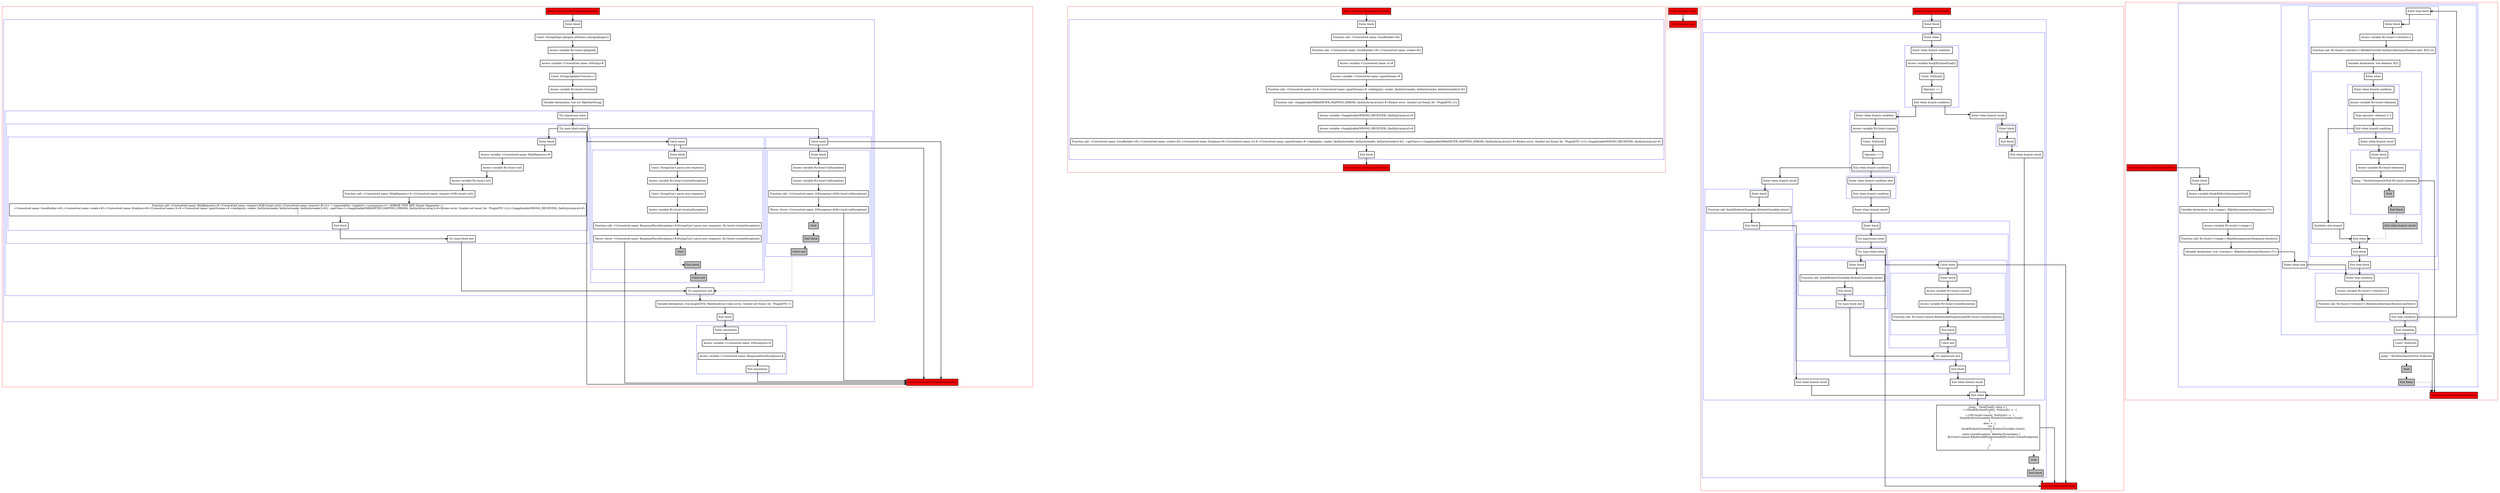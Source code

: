 digraph complex_kt {
  graph [splines=ortho nodesep=3]
  node [shape=box penwidth=2]
  edge [penwidth=2]

  subgraph cluster_0 {
    color=red
    0 [label="Enter function fetchPluginReleaseDate" style="filled" fillcolor=red];
    subgraph cluster_1 {
      color=blue
      1 [label="Enter block"];
      2 [label="Const: String(https://plugins.jetbrains.com/api/plugins/)"];
      3 [label="Access variable R|<local>/pluginId|"];
      4 [label="Access variable <Unresolved name: idString>#"];
      5 [label="Const: String(/updates?version=)"];
      6 [label="Access variable R|<local>/version|"];
      7 [label="Variable declaration: lval url: R|kotlin/String|"];
      subgraph cluster_2 {
        color=blue
        8 [label="Try expression enter"];
        subgraph cluster_3 {
          color=blue
          9 [label="Try main block enter"];
          subgraph cluster_4 {
            color=blue
            10 [label="Enter block"];
            11 [label="Access variable <Unresolved name: HttpRequests>#"];
            12 [label="Access variable R|<local>/url|"];
            13 [label="Access variable R|<local>/url|"];
            14 [label="Function call: <Unresolved name: HttpRequests>#.<Unresolved name: request>#(R|<local>/url|)"];
            15 [label="Function call: <Unresolved name: HttpRequests>#.<Unresolved name: request>#(R|<local>/url|).<Unresolved name: connect>#(<L> = connect@fun <implicit>.<anonymous>(): <ERROR TYPE REF: Empty diagnostic> {
    <Unresolved name: GsonBuilder>#().<Unresolved name: create>#().<Unresolved name: fromJson>#(<Unresolved name: it>#.<Unresolved name: inputStream>#.<Ambiguity: reader, [kotlin/io/reader, kotlin/io/reader, kotlin/io/reader]>#(), <getClass>(<Inapplicable(PARAMETER_MAPPING_ERROR): [kotlin/Array.Array]>#<R|class error: Symbol not found, for `PluginDTO`|>()).<Inapplicable(WRONG_RECEIVER): [kotlin/jvm/java]>#)
}
)"];
            16 [label="Exit block"];
          }
          17 [label="Try main block exit"];
        }
        subgraph cluster_5 {
          color=blue
          18 [label="Catch enter"];
          subgraph cluster_6 {
            color=blue
            19 [label="Enter block"];
            20 [label="Const: String(Can't parse json response)"];
            21 [label="Access variable R|<local>/syntaxException|"];
            22 [label="Const: String(Can't parse json response)"];
            23 [label="Access variable R|<local>/syntaxException|"];
            24 [label="Function call: <Unresolved name: ResponseParseException>#(String(Can't parse json response), R|<local>/syntaxException|)"];
            25 [label="Throw: throw <Unresolved name: ResponseParseException>#(String(Can't parse json response), R|<local>/syntaxException|)"];
            26 [label="Stub" style="filled" fillcolor=gray];
            27 [label="Exit block" style="filled" fillcolor=gray];
          }
          28 [label="Catch exit" style="filled" fillcolor=gray];
        }
        subgraph cluster_7 {
          color=blue
          29 [label="Catch enter"];
          subgraph cluster_8 {
            color=blue
            30 [label="Enter block"];
            31 [label="Access variable R|<local>/ioException|"];
            32 [label="Access variable R|<local>/ioException|"];
            33 [label="Function call: <Unresolved name: IOException>#(R|<local>/ioException|)"];
            34 [label="Throw: throw <Unresolved name: IOException>#(R|<local>/ioException|)"];
            35 [label="Stub" style="filled" fillcolor=gray];
            36 [label="Exit block" style="filled" fillcolor=gray];
          }
          37 [label="Catch exit" style="filled" fillcolor=gray];
        }
        38 [label="Try expression exit"];
      }
      39 [label="Variable declaration: lval pluginDTOs: R|kotlin/Array<class error: Symbol not found, for `PluginDTO`>|"];
      40 [label="Exit block"];
    }
    subgraph cluster_9 {
      color=blue
      41 [label="Enter annotation"];
      42 [label="Access variable <Unresolved name: IOException>#"];
      43 [label="Access variable <Unresolved name: ResponseParseException>#"];
      44 [label="Exit annotation"];
    }
    45 [label="Exit function fetchPluginReleaseDate" style="filled" fillcolor=red];
  }

  0 -> {1};
  1 -> {2};
  2 -> {3};
  3 -> {4};
  4 -> {5};
  5 -> {6};
  6 -> {7};
  7 -> {8};
  8 -> {9};
  9 -> {45 29 18 10};
  10 -> {11};
  11 -> {12};
  12 -> {13};
  13 -> {14};
  14 -> {15};
  15 -> {16};
  16 -> {17};
  17 -> {38};
  18 -> {45 19};
  19 -> {20};
  20 -> {21};
  21 -> {22};
  22 -> {23};
  23 -> {24};
  24 -> {25};
  25 -> {45};
  25 -> {26} [style=dotted];
  26 -> {27} [style=dotted];
  27 -> {28} [style=dotted];
  28 -> {38} [style=dotted];
  29 -> {45 30};
  30 -> {31};
  31 -> {32};
  32 -> {33};
  33 -> {34};
  34 -> {45};
  34 -> {35} [style=dotted];
  35 -> {36} [style=dotted];
  36 -> {37} [style=dotted];
  37 -> {38} [style=dotted];
  38 -> {39};
  39 -> {40};
  40 -> {41};
  41 -> {42};
  42 -> {43};
  43 -> {44};
  44 -> {45};

  subgraph cluster_10 {
    color=red
    46 [label="Enter function anonymousFunction" style="filled" fillcolor=red];
    subgraph cluster_11 {
      color=blue
      47 [label="Enter block"];
      48 [label="Function call: <Unresolved name: GsonBuilder>#()"];
      49 [label="Function call: <Unresolved name: GsonBuilder>#().<Unresolved name: create>#()"];
      50 [label="Access variable <Unresolved name: it>#"];
      51 [label="Access variable <Unresolved name: inputStream>#"];
      52 [label="Function call: <Unresolved name: it>#.<Unresolved name: inputStream>#.<Ambiguity: reader, [kotlin/io/reader, kotlin/io/reader, kotlin/io/reader]>#()"];
      53 [label="Function call: <Inapplicable(PARAMETER_MAPPING_ERROR): [kotlin/Array.Array]>#<R|class error: Symbol not found, for `PluginDTO`|>()"];
      54 [label="Access variable <Inapplicable(WRONG_RECEIVER): [kotlin/jvm/java]>#"];
      55 [label="Access variable <Inapplicable(WRONG_RECEIVER): [kotlin/jvm/java]>#"];
      56 [label="Function call: <Unresolved name: GsonBuilder>#().<Unresolved name: create>#().<Unresolved name: fromJson>#(<Unresolved name: it>#.<Unresolved name: inputStream>#.<Ambiguity: reader, [kotlin/io/reader, kotlin/io/reader, kotlin/io/reader]>#(), <getClass>(<Inapplicable(PARAMETER_MAPPING_ERROR): [kotlin/Array.Array]>#<R|class error: Symbol not found, for `PluginDTO`|>()).<Inapplicable(WRONG_RECEIVER): [kotlin/jvm/java]>#)"];
      57 [label="Exit block"];
    }
    58 [label="Exit function anonymousFunction" style="filled" fillcolor=red];
  }

  46 -> {47};
  47 -> {48};
  48 -> {49};
  49 -> {50};
  50 -> {51};
  51 -> {52};
  52 -> {53};
  53 -> {54};
  54 -> {55};
  55 -> {56};
  56 -> {57};
  57 -> {58};

  subgraph cluster_12 {
    color=red
    59 [label="Enter function close" style="filled" fillcolor=red];
    60 [label="Exit function close" style="filled" fillcolor=red];
  }

  59 -> {60};

  subgraph cluster_13 {
    color=red
    61 [label="Enter function closeFinally" style="filled" fillcolor=red];
    subgraph cluster_14 {
      color=blue
      62 [label="Enter block"];
      subgraph cluster_15 {
        color=blue
        63 [label="Enter when"];
        subgraph cluster_16 {
          color=blue
          64 [label="Enter when branch condition "];
          65 [label="Access variable this@R|/closeFinally|"];
          66 [label="Const: Null(null)"];
          67 [label="Operator =="];
          68 [label="Exit when branch condition"];
        }
        subgraph cluster_17 {
          color=blue
          69 [label="Enter when branch condition "];
          70 [label="Access variable R|<local>/cause|"];
          71 [label="Const: Null(null)"];
          72 [label="Operator =="];
          73 [label="Exit when branch condition"];
        }
        subgraph cluster_18 {
          color=blue
          74 [label="Enter when branch condition else"];
          75 [label="Exit when branch condition"];
        }
        76 [label="Enter when branch result"];
        subgraph cluster_19 {
          color=blue
          77 [label="Enter block"];
          subgraph cluster_20 {
            color=blue
            78 [label="Try expression enter"];
            subgraph cluster_21 {
              color=blue
              79 [label="Try main block enter"];
              subgraph cluster_22 {
                color=blue
                80 [label="Enter block"];
                81 [label="Function call: this@R|/AutoCloseable|.R|/AutoCloseable.close|()"];
                82 [label="Exit block"];
              }
              83 [label="Try main block exit"];
            }
            subgraph cluster_23 {
              color=blue
              84 [label="Catch enter"];
              subgraph cluster_24 {
                color=blue
                85 [label="Enter block"];
                86 [label="Access variable R|<local>/cause|"];
                87 [label="Access variable R|<local>/closeException|"];
                88 [label="Function call: R|<local>/cause|.R|kotlin/addSuppressed|(R|<local>/closeException|)"];
                89 [label="Exit block"];
              }
              90 [label="Catch exit"];
            }
            91 [label="Try expression exit"];
          }
          92 [label="Exit block"];
        }
        93 [label="Exit when branch result"];
        94 [label="Enter when branch result"];
        subgraph cluster_25 {
          color=blue
          95 [label="Enter block"];
          96 [label="Function call: this@R|/AutoCloseable|.R|/AutoCloseable.close|()"];
          97 [label="Exit block"];
        }
        98 [label="Exit when branch result"];
        99 [label="Enter when branch result"];
        subgraph cluster_26 {
          color=blue
          100 [label="Enter block"];
          101 [label="Exit block"];
        }
        102 [label="Exit when branch result"];
        103 [label="Exit when"];
      }
      104 [label="Jump: ^closeFinally when () {
    ==(this@R|/closeFinally|, Null(null)) ->  {
    }
    ==(R|<local>/cause|, Null(null)) ->  {
        this@R|/AutoCloseable|.R|/AutoCloseable.close|()
    }
    else ->  {
        try {
            this@R|/AutoCloseable|.R|/AutoCloseable.close|()
        }
        catch (closeException: R|kotlin/Throwable|) {
            R|<local>/cause|.R|kotlin/addSuppressed|(R|<local>/closeException|)
        }

    }
}
"];
      105 [label="Stub" style="filled" fillcolor=gray];
      106 [label="Exit block" style="filled" fillcolor=gray];
    }
    107 [label="Exit function closeFinally" style="filled" fillcolor=red];
  }

  61 -> {62};
  62 -> {63};
  63 -> {64};
  64 -> {65};
  65 -> {66};
  66 -> {67};
  67 -> {68};
  68 -> {99 69};
  69 -> {70};
  70 -> {71};
  71 -> {72};
  72 -> {73};
  73 -> {94 74};
  74 -> {75};
  75 -> {76};
  76 -> {77};
  77 -> {78};
  78 -> {79};
  79 -> {107 84 80};
  80 -> {81};
  81 -> {82};
  82 -> {83};
  83 -> {91};
  84 -> {107 85};
  85 -> {86};
  86 -> {87};
  87 -> {88};
  88 -> {89};
  89 -> {90};
  90 -> {91};
  91 -> {92};
  92 -> {93};
  93 -> {103};
  94 -> {95};
  95 -> {96};
  96 -> {97};
  97 -> {98};
  98 -> {103};
  99 -> {100};
  100 -> {101};
  101 -> {102};
  102 -> {103};
  103 -> {104};
  104 -> {107};
  104 -> {105} [style=dotted];
  105 -> {106} [style=dotted];
  106 -> {107} [style=dotted];

  subgraph cluster_27 {
    color=red
    108 [label="Enter function firstIsInstanceOrNull" style="filled" fillcolor=red];
    subgraph cluster_28 {
      color=blue
      109 [label="Enter block"];
      110 [label="Access variable this@R|/firstIsInstanceOrNull|"];
      111 [label="Variable declaration: lval <range>: R|kotlin/sequences/Sequence<*>|"];
      112 [label="Access variable R|<local>/<range>|"];
      113 [label="Function call: R|<local>/<range>|.R|kotlin/sequences/Sequence.iterator|()"];
      114 [label="Variable declaration: lval <iterator>: R|kotlin/collections/Iterator<T>|"];
      subgraph cluster_29 {
        color=blue
        115 [label="Enter while loop"];
        subgraph cluster_30 {
          color=blue
          116 [label="Enter loop condition"];
          117 [label="Access variable R|<local>/<iterator>|"];
          118 [label="Function call: R|<local>/<iterator>|.R|kotlin/collections/Iterator.hasNext|()"];
          119 [label="Exit loop condition"];
        }
        subgraph cluster_31 {
          color=blue
          120 [label="Enter loop block"];
          subgraph cluster_32 {
            color=blue
            121 [label="Enter block"];
            122 [label="Access variable R|<local>/<iterator>|"];
            123 [label="Function call: R|<local>/<iterator>|.R|FakeOverride<kotlin/collections/Iterator.next: R|T|>|()"];
            124 [label="Variable declaration: lval element: R|T|"];
            subgraph cluster_33 {
              color=blue
              125 [label="Enter when"];
              subgraph cluster_34 {
                color=blue
                126 [label="Enter when branch condition "];
                127 [label="Access variable R|<local>/element|"];
                128 [label="Type operator: element is T"];
                129 [label="Exit when branch condition"];
              }
              130 [label="Synthetic else branch"];
              131 [label="Enter when branch result"];
              subgraph cluster_35 {
                color=blue
                132 [label="Enter block"];
                133 [label="Access variable R|<local>/element|"];
                134 [label="Jump: ^firstIsInstanceOrNull R|<local>/element|"];
                135 [label="Stub" style="filled" fillcolor=gray];
                136 [label="Exit block" style="filled" fillcolor=gray];
              }
              137 [label="Exit when branch result" style="filled" fillcolor=gray];
              138 [label="Exit when"];
            }
            139 [label="Exit block"];
          }
          140 [label="Exit loop block"];
        }
        141 [label="Exit whileloop"];
      }
      142 [label="Const: Null(null)"];
      143 [label="Jump: ^firstIsInstanceOrNull Null(null)"];
      144 [label="Stub" style="filled" fillcolor=gray];
      145 [label="Exit block" style="filled" fillcolor=gray];
    }
    146 [label="Exit function firstIsInstanceOrNull" style="filled" fillcolor=red];
  }

  108 -> {109};
  109 -> {110};
  110 -> {111};
  111 -> {112};
  112 -> {113};
  113 -> {114};
  114 -> {115};
  115 -> {116};
  116 -> {117};
  117 -> {118};
  118 -> {119};
  119 -> {141 120};
  120 -> {121};
  121 -> {122};
  122 -> {123};
  123 -> {124};
  124 -> {125};
  125 -> {126};
  126 -> {127};
  127 -> {128};
  128 -> {129};
  129 -> {131 130};
  130 -> {138};
  131 -> {132};
  132 -> {133};
  133 -> {134};
  134 -> {146};
  134 -> {135} [style=dotted];
  135 -> {136} [style=dotted];
  136 -> {137} [style=dotted];
  137 -> {138} [style=dotted];
  138 -> {139};
  139 -> {140};
  140 -> {116};
  141 -> {142};
  142 -> {143};
  143 -> {146};
  143 -> {144} [style=dotted];
  144 -> {145} [style=dotted];
  145 -> {146} [style=dotted];

}
